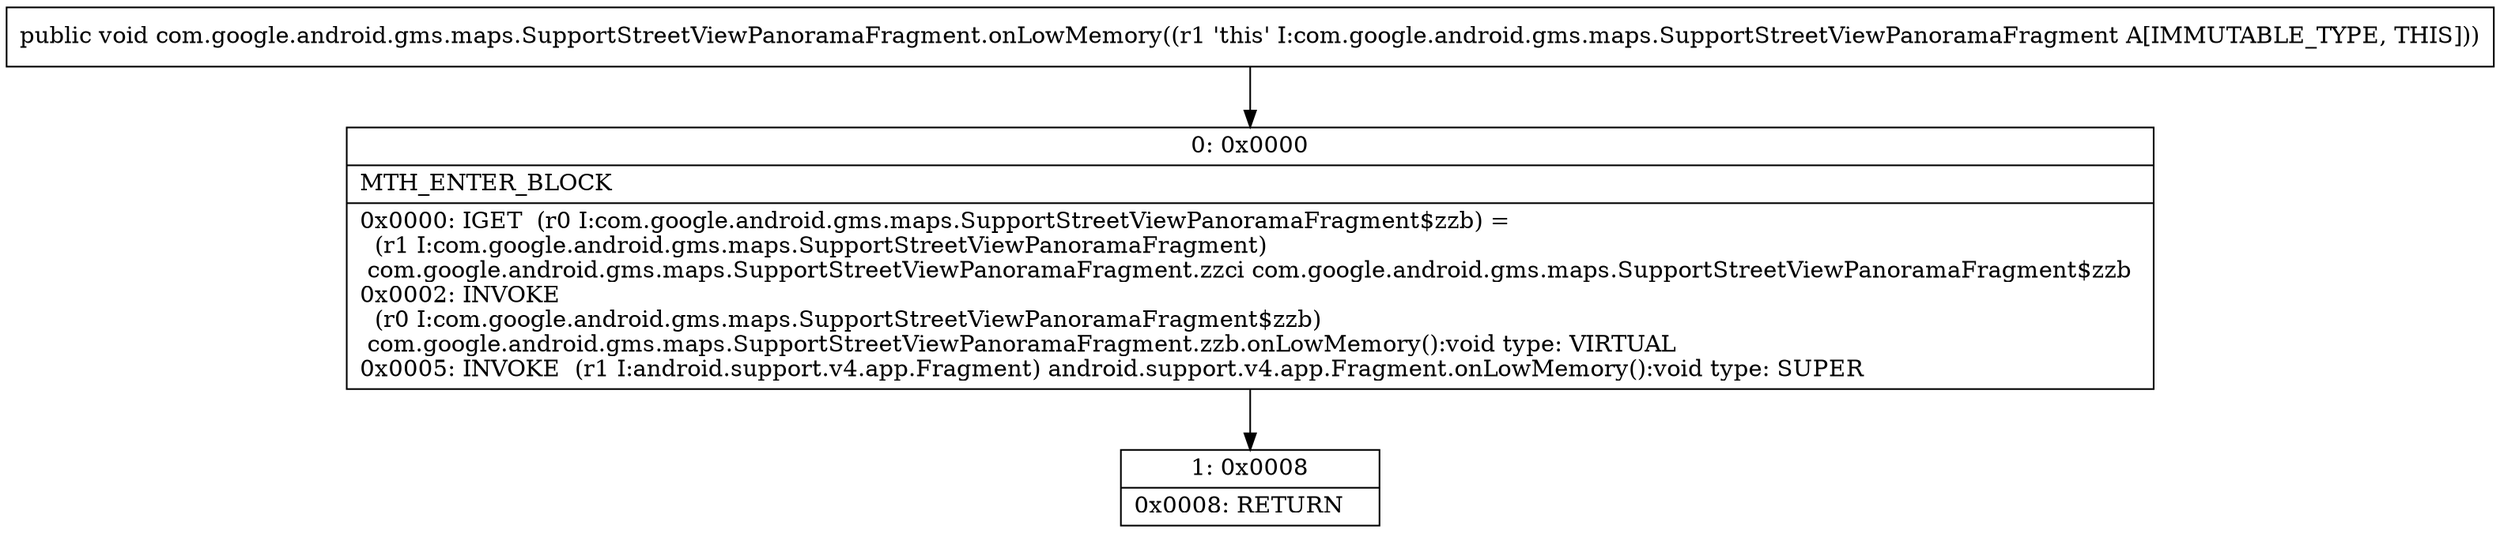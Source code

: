 digraph "CFG forcom.google.android.gms.maps.SupportStreetViewPanoramaFragment.onLowMemory()V" {
Node_0 [shape=record,label="{0\:\ 0x0000|MTH_ENTER_BLOCK\l|0x0000: IGET  (r0 I:com.google.android.gms.maps.SupportStreetViewPanoramaFragment$zzb) = \l  (r1 I:com.google.android.gms.maps.SupportStreetViewPanoramaFragment)\l com.google.android.gms.maps.SupportStreetViewPanoramaFragment.zzci com.google.android.gms.maps.SupportStreetViewPanoramaFragment$zzb \l0x0002: INVOKE  \l  (r0 I:com.google.android.gms.maps.SupportStreetViewPanoramaFragment$zzb)\l com.google.android.gms.maps.SupportStreetViewPanoramaFragment.zzb.onLowMemory():void type: VIRTUAL \l0x0005: INVOKE  (r1 I:android.support.v4.app.Fragment) android.support.v4.app.Fragment.onLowMemory():void type: SUPER \l}"];
Node_1 [shape=record,label="{1\:\ 0x0008|0x0008: RETURN   \l}"];
MethodNode[shape=record,label="{public void com.google.android.gms.maps.SupportStreetViewPanoramaFragment.onLowMemory((r1 'this' I:com.google.android.gms.maps.SupportStreetViewPanoramaFragment A[IMMUTABLE_TYPE, THIS])) }"];
MethodNode -> Node_0;
Node_0 -> Node_1;
}

